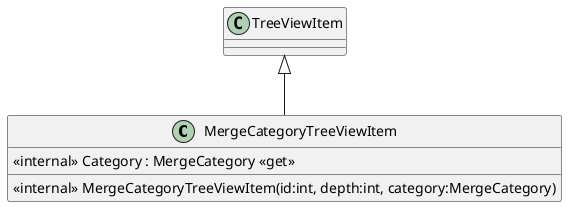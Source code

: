 @startuml
class MergeCategoryTreeViewItem {
    <<internal>> Category : MergeCategory <<get>>
    <<internal>> MergeCategoryTreeViewItem(id:int, depth:int, category:MergeCategory)
}
TreeViewItem <|-- MergeCategoryTreeViewItem
@enduml
